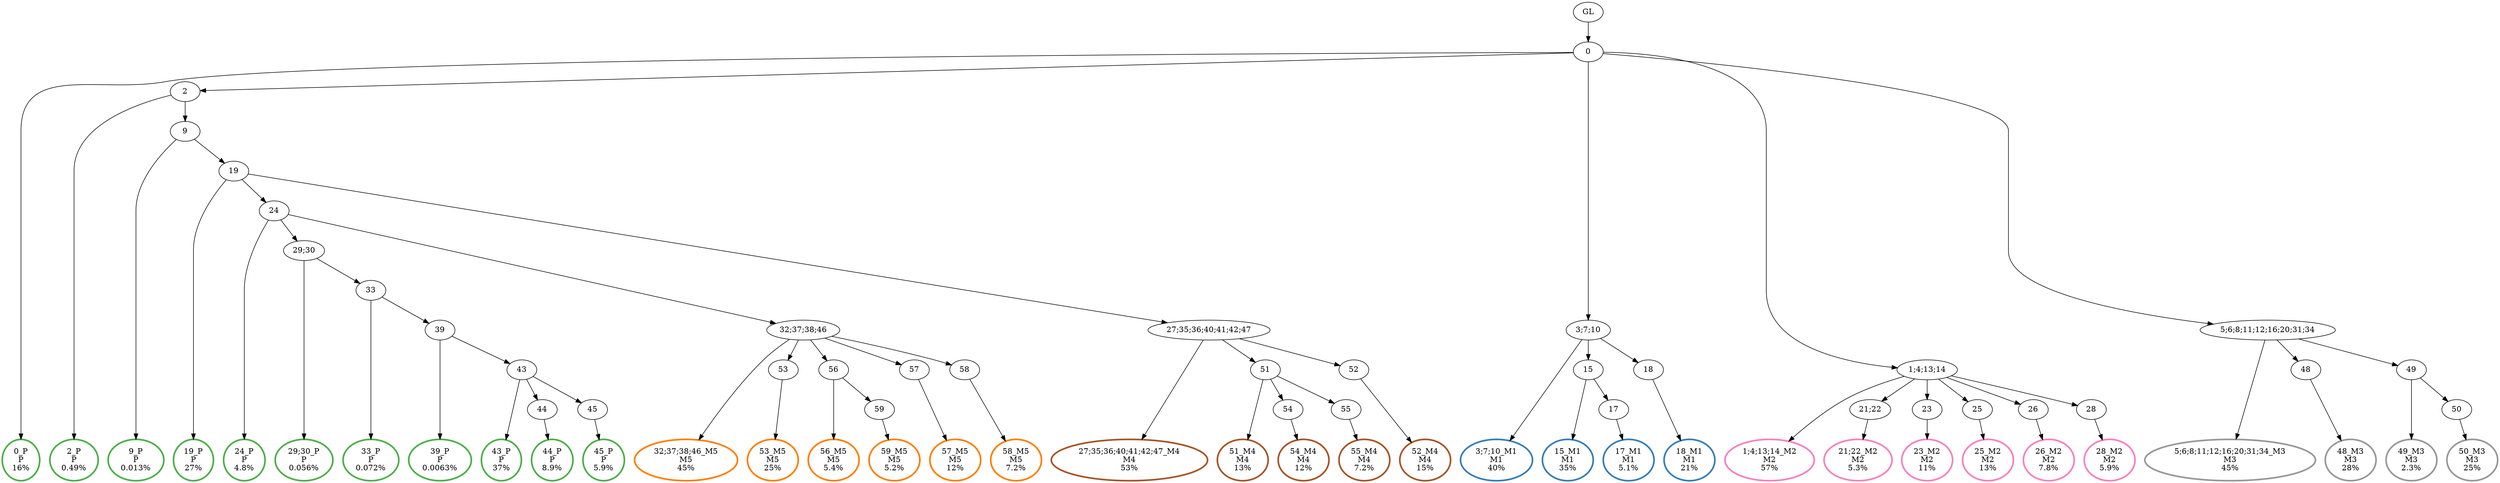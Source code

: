digraph T {
	{
		rank=same
		70 [penwidth=3,colorscheme=set19,color=3,label="0_P\nP\n16%"]
		68 [penwidth=3,colorscheme=set19,color=3,label="2_P\nP\n0.49%"]
		66 [penwidth=3,colorscheme=set19,color=3,label="9_P\nP\n0.013%"]
		64 [penwidth=3,colorscheme=set19,color=3,label="19_P\nP\n27%"]
		62 [penwidth=3,colorscheme=set19,color=3,label="24_P\nP\n4.8%"]
		60 [penwidth=3,colorscheme=set19,color=3,label="29;30_P\nP\n0.056%"]
		58 [penwidth=3,colorscheme=set19,color=3,label="33_P\nP\n0.072%"]
		56 [penwidth=3,colorscheme=set19,color=3,label="39_P\nP\n0.0063%"]
		54 [penwidth=3,colorscheme=set19,color=3,label="43_P\nP\n37%"]
		52 [penwidth=3,colorscheme=set19,color=3,label="44_P\nP\n8.9%"]
		50 [penwidth=3,colorscheme=set19,color=3,label="45_P\nP\n5.9%"]
		48 [penwidth=3,colorscheme=set19,color=2,label="3;7;10_M1\nM1\n40%"]
		46 [penwidth=3,colorscheme=set19,color=2,label="15_M1\nM1\n35%"]
		44 [penwidth=3,colorscheme=set19,color=2,label="17_M1\nM1\n5.1%"]
		42 [penwidth=3,colorscheme=set19,color=2,label="18_M1\nM1\n21%"]
		40 [penwidth=3,colorscheme=set19,color=8,label="1;4;13;14_M2\nM2\n57%"]
		38 [penwidth=3,colorscheme=set19,color=8,label="21;22_M2\nM2\n5.3%"]
		36 [penwidth=3,colorscheme=set19,color=8,label="23_M2\nM2\n11%"]
		34 [penwidth=3,colorscheme=set19,color=8,label="25_M2\nM2\n13%"]
		32 [penwidth=3,colorscheme=set19,color=8,label="26_M2\nM2\n7.8%"]
		30 [penwidth=3,colorscheme=set19,color=8,label="28_M2\nM2\n5.9%"]
		28 [penwidth=3,colorscheme=set19,color=9,label="5;6;8;11;12;16;20;31;34_M3\nM3\n45%"]
		26 [penwidth=3,colorscheme=set19,color=9,label="48_M3\nM3\n28%"]
		24 [penwidth=3,colorscheme=set19,color=9,label="49_M3\nM3\n2.3%"]
		22 [penwidth=3,colorscheme=set19,color=9,label="50_M3\nM3\n25%"]
		20 [penwidth=3,colorscheme=set19,color=7,label="27;35;36;40;41;42;47_M4\nM4\n53%"]
		18 [penwidth=3,colorscheme=set19,color=7,label="51_M4\nM4\n13%"]
		16 [penwidth=3,colorscheme=set19,color=7,label="54_M4\nM4\n12%"]
		14 [penwidth=3,colorscheme=set19,color=7,label="55_M4\nM4\n7.2%"]
		12 [penwidth=3,colorscheme=set19,color=7,label="52_M4\nM4\n15%"]
		10 [penwidth=3,colorscheme=set19,color=5,label="32;37;38;46_M5\nM5\n45%"]
		8 [penwidth=3,colorscheme=set19,color=5,label="53_M5\nM5\n25%"]
		6 [penwidth=3,colorscheme=set19,color=5,label="56_M5\nM5\n5.4%"]
		4 [penwidth=3,colorscheme=set19,color=5,label="59_M5\nM5\n5.2%"]
		2 [penwidth=3,colorscheme=set19,color=5,label="57_M5\nM5\n12%"]
		0 [penwidth=3,colorscheme=set19,color=5,label="58_M5\nM5\n7.2%"]
	}
	72 [label="GL"]
	71 [label="0"]
	69 [label="2"]
	67 [label="9"]
	65 [label="19"]
	63 [label="24"]
	61 [label="29;30"]
	59 [label="33"]
	57 [label="39"]
	55 [label="43"]
	53 [label="44"]
	51 [label="45"]
	49 [label="3;7;10"]
	47 [label="15"]
	45 [label="17"]
	43 [label="18"]
	41 [label="1;4;13;14"]
	39 [label="21;22"]
	37 [label="23"]
	35 [label="25"]
	33 [label="26"]
	31 [label="28"]
	29 [label="5;6;8;11;12;16;20;31;34"]
	27 [label="48"]
	25 [label="49"]
	23 [label="50"]
	21 [label="27;35;36;40;41;42;47"]
	19 [label="51"]
	17 [label="54"]
	15 [label="55"]
	13 [label="52"]
	11 [label="32;37;38;46"]
	9 [label="53"]
	7 [label="56"]
	5 [label="59"]
	3 [label="57"]
	1 [label="58"]
	72 -> 71
	71 -> 70
	71 -> 69
	71 -> 49
	71 -> 41
	71 -> 29
	69 -> 68
	69 -> 67
	67 -> 66
	67 -> 65
	65 -> 64
	65 -> 63
	65 -> 21
	63 -> 62
	63 -> 61
	63 -> 11
	61 -> 60
	61 -> 59
	59 -> 58
	59 -> 57
	57 -> 56
	57 -> 55
	55 -> 54
	55 -> 53
	55 -> 51
	53 -> 52
	51 -> 50
	49 -> 48
	49 -> 47
	49 -> 43
	47 -> 46
	47 -> 45
	45 -> 44
	43 -> 42
	41 -> 40
	41 -> 39
	41 -> 37
	41 -> 35
	41 -> 33
	41 -> 31
	39 -> 38
	37 -> 36
	35 -> 34
	33 -> 32
	31 -> 30
	29 -> 28
	29 -> 27
	29 -> 25
	27 -> 26
	25 -> 24
	25 -> 23
	23 -> 22
	21 -> 20
	21 -> 19
	21 -> 13
	19 -> 18
	19 -> 17
	19 -> 15
	17 -> 16
	15 -> 14
	13 -> 12
	11 -> 10
	11 -> 9
	11 -> 7
	11 -> 3
	11 -> 1
	9 -> 8
	7 -> 6
	7 -> 5
	5 -> 4
	3 -> 2
	1 -> 0
}

